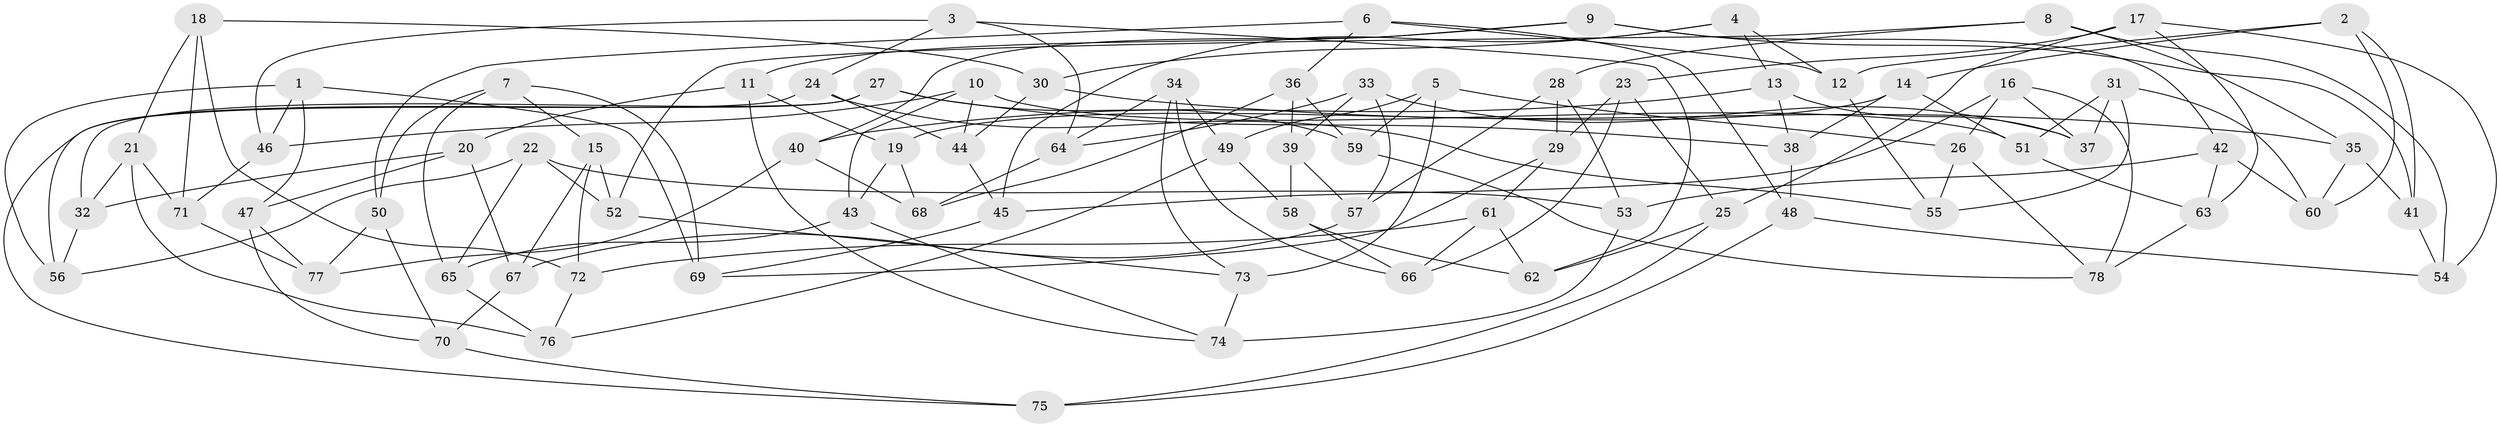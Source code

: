 // coarse degree distribution, {4: 0.5434782608695652, 3: 0.10869565217391304, 5: 0.17391304347826086, 6: 0.06521739130434782, 8: 0.043478260869565216, 7: 0.06521739130434782}
// Generated by graph-tools (version 1.1) at 2025/01/03/04/25 22:01:10]
// undirected, 78 vertices, 156 edges
graph export_dot {
graph [start="1"]
  node [color=gray90,style=filled];
  1;
  2;
  3;
  4;
  5;
  6;
  7;
  8;
  9;
  10;
  11;
  12;
  13;
  14;
  15;
  16;
  17;
  18;
  19;
  20;
  21;
  22;
  23;
  24;
  25;
  26;
  27;
  28;
  29;
  30;
  31;
  32;
  33;
  34;
  35;
  36;
  37;
  38;
  39;
  40;
  41;
  42;
  43;
  44;
  45;
  46;
  47;
  48;
  49;
  50;
  51;
  52;
  53;
  54;
  55;
  56;
  57;
  58;
  59;
  60;
  61;
  62;
  63;
  64;
  65;
  66;
  67;
  68;
  69;
  70;
  71;
  72;
  73;
  74;
  75;
  76;
  77;
  78;
  1 -- 46;
  1 -- 69;
  1 -- 47;
  1 -- 56;
  2 -- 14;
  2 -- 41;
  2 -- 12;
  2 -- 60;
  3 -- 62;
  3 -- 64;
  3 -- 24;
  3 -- 46;
  4 -- 13;
  4 -- 30;
  4 -- 12;
  4 -- 45;
  5 -- 59;
  5 -- 49;
  5 -- 73;
  5 -- 26;
  6 -- 48;
  6 -- 12;
  6 -- 36;
  6 -- 50;
  7 -- 15;
  7 -- 69;
  7 -- 65;
  7 -- 50;
  8 -- 35;
  8 -- 54;
  8 -- 52;
  8 -- 28;
  9 -- 41;
  9 -- 11;
  9 -- 40;
  9 -- 42;
  10 -- 51;
  10 -- 44;
  10 -- 46;
  10 -- 43;
  11 -- 20;
  11 -- 19;
  11 -- 74;
  12 -- 55;
  13 -- 38;
  13 -- 40;
  13 -- 37;
  14 -- 51;
  14 -- 38;
  14 -- 19;
  15 -- 72;
  15 -- 52;
  15 -- 67;
  16 -- 45;
  16 -- 26;
  16 -- 78;
  16 -- 37;
  17 -- 23;
  17 -- 63;
  17 -- 25;
  17 -- 54;
  18 -- 71;
  18 -- 72;
  18 -- 21;
  18 -- 30;
  19 -- 68;
  19 -- 43;
  20 -- 67;
  20 -- 32;
  20 -- 47;
  21 -- 76;
  21 -- 32;
  21 -- 71;
  22 -- 56;
  22 -- 53;
  22 -- 65;
  22 -- 52;
  23 -- 25;
  23 -- 66;
  23 -- 29;
  24 -- 56;
  24 -- 44;
  24 -- 55;
  25 -- 75;
  25 -- 62;
  26 -- 55;
  26 -- 78;
  27 -- 38;
  27 -- 59;
  27 -- 75;
  27 -- 32;
  28 -- 53;
  28 -- 29;
  28 -- 57;
  29 -- 61;
  29 -- 69;
  30 -- 44;
  30 -- 35;
  31 -- 60;
  31 -- 55;
  31 -- 37;
  31 -- 51;
  32 -- 56;
  33 -- 64;
  33 -- 39;
  33 -- 37;
  33 -- 57;
  34 -- 49;
  34 -- 73;
  34 -- 66;
  34 -- 64;
  35 -- 60;
  35 -- 41;
  36 -- 68;
  36 -- 59;
  36 -- 39;
  38 -- 48;
  39 -- 58;
  39 -- 57;
  40 -- 77;
  40 -- 68;
  41 -- 54;
  42 -- 53;
  42 -- 60;
  42 -- 63;
  43 -- 65;
  43 -- 74;
  44 -- 45;
  45 -- 69;
  46 -- 71;
  47 -- 77;
  47 -- 70;
  48 -- 54;
  48 -- 75;
  49 -- 76;
  49 -- 58;
  50 -- 77;
  50 -- 70;
  51 -- 63;
  52 -- 73;
  53 -- 74;
  57 -- 67;
  58 -- 66;
  58 -- 62;
  59 -- 78;
  61 -- 72;
  61 -- 66;
  61 -- 62;
  63 -- 78;
  64 -- 68;
  65 -- 76;
  67 -- 70;
  70 -- 75;
  71 -- 77;
  72 -- 76;
  73 -- 74;
}
